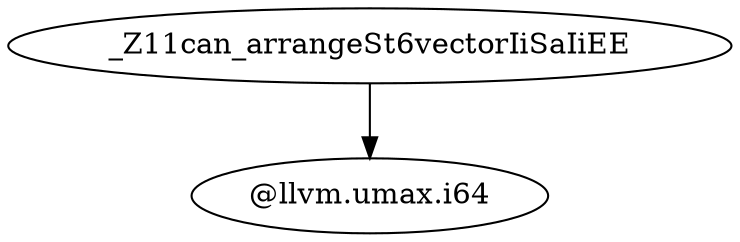 digraph CallGraph {
    // Nodes
    "can_arrange" [label="_Z11can_arrangeSt6vectorIiSaIiEE"];
    "llvm_umax" [label="@llvm.umax.i64"];

    // Edges
    "can_arrange" -> "llvm_umax";
}
